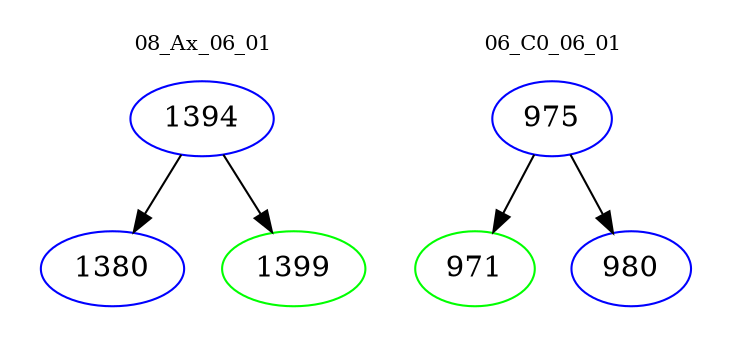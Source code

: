 digraph{
subgraph cluster_0 {
color = white
label = "08_Ax_06_01";
fontsize=10;
T0_1394 [label="1394", color="blue"]
T0_1394 -> T0_1380 [color="black"]
T0_1380 [label="1380", color="blue"]
T0_1394 -> T0_1399 [color="black"]
T0_1399 [label="1399", color="green"]
}
subgraph cluster_1 {
color = white
label = "06_C0_06_01";
fontsize=10;
T1_975 [label="975", color="blue"]
T1_975 -> T1_971 [color="black"]
T1_971 [label="971", color="green"]
T1_975 -> T1_980 [color="black"]
T1_980 [label="980", color="blue"]
}
}
